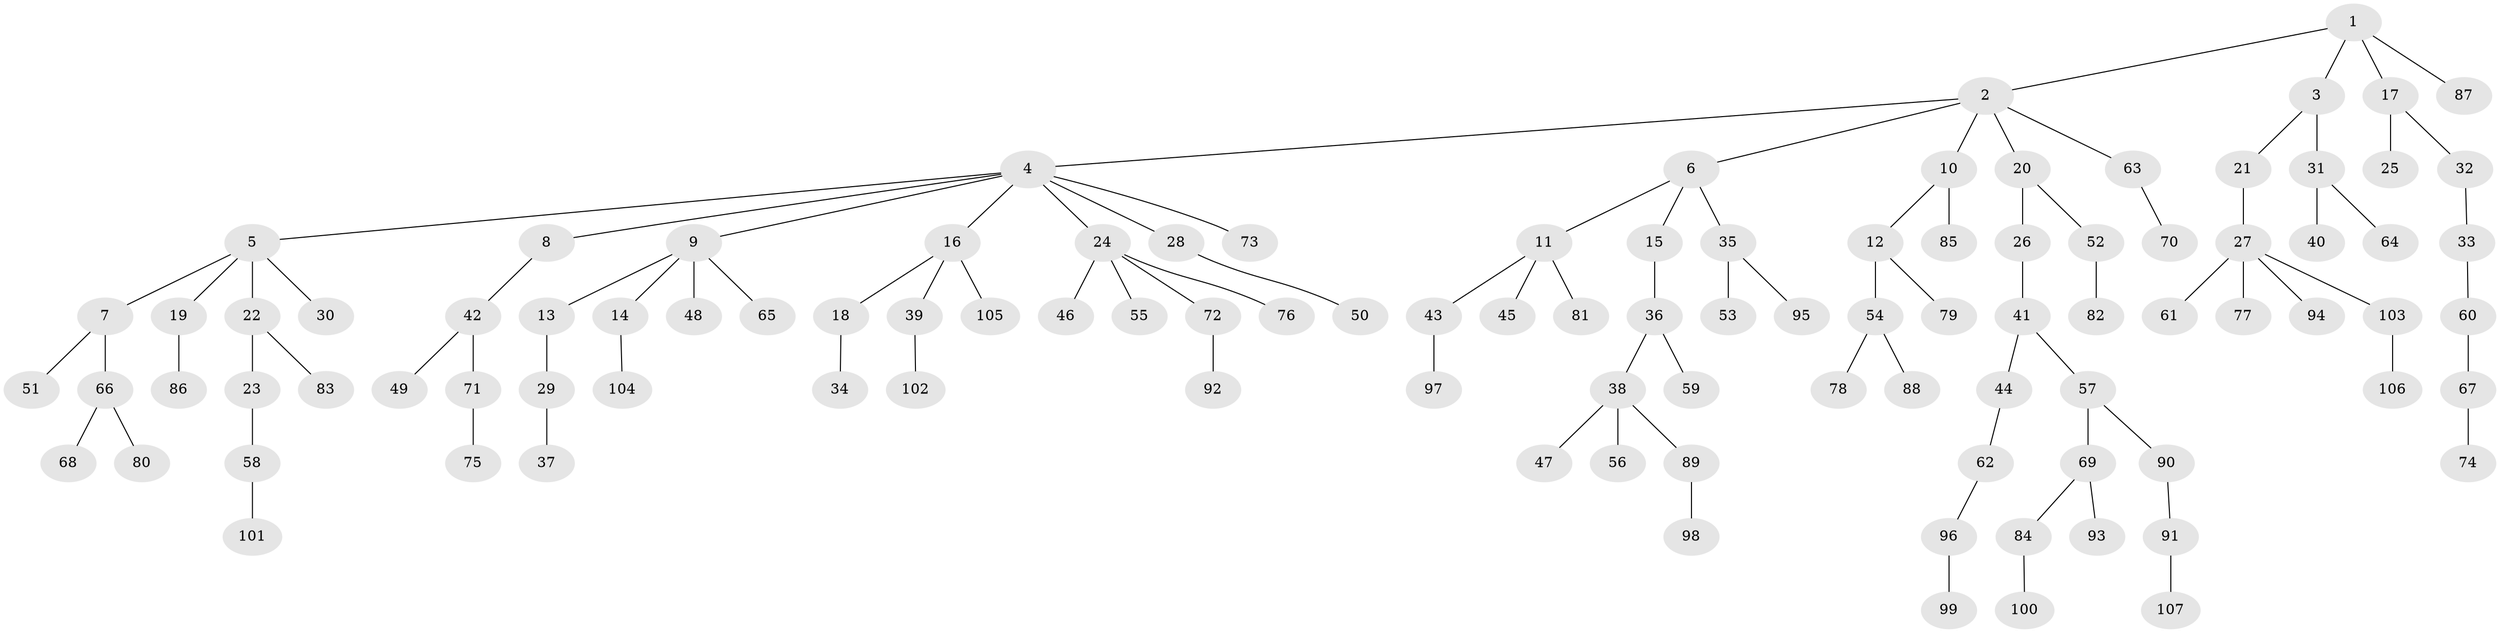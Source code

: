 // Generated by graph-tools (version 1.1) at 2025/36/03/09/25 02:36:40]
// undirected, 107 vertices, 106 edges
graph export_dot {
graph [start="1"]
  node [color=gray90,style=filled];
  1;
  2;
  3;
  4;
  5;
  6;
  7;
  8;
  9;
  10;
  11;
  12;
  13;
  14;
  15;
  16;
  17;
  18;
  19;
  20;
  21;
  22;
  23;
  24;
  25;
  26;
  27;
  28;
  29;
  30;
  31;
  32;
  33;
  34;
  35;
  36;
  37;
  38;
  39;
  40;
  41;
  42;
  43;
  44;
  45;
  46;
  47;
  48;
  49;
  50;
  51;
  52;
  53;
  54;
  55;
  56;
  57;
  58;
  59;
  60;
  61;
  62;
  63;
  64;
  65;
  66;
  67;
  68;
  69;
  70;
  71;
  72;
  73;
  74;
  75;
  76;
  77;
  78;
  79;
  80;
  81;
  82;
  83;
  84;
  85;
  86;
  87;
  88;
  89;
  90;
  91;
  92;
  93;
  94;
  95;
  96;
  97;
  98;
  99;
  100;
  101;
  102;
  103;
  104;
  105;
  106;
  107;
  1 -- 2;
  1 -- 3;
  1 -- 17;
  1 -- 87;
  2 -- 4;
  2 -- 6;
  2 -- 10;
  2 -- 20;
  2 -- 63;
  3 -- 21;
  3 -- 31;
  4 -- 5;
  4 -- 8;
  4 -- 9;
  4 -- 16;
  4 -- 24;
  4 -- 28;
  4 -- 73;
  5 -- 7;
  5 -- 19;
  5 -- 22;
  5 -- 30;
  6 -- 11;
  6 -- 15;
  6 -- 35;
  7 -- 51;
  7 -- 66;
  8 -- 42;
  9 -- 13;
  9 -- 14;
  9 -- 48;
  9 -- 65;
  10 -- 12;
  10 -- 85;
  11 -- 43;
  11 -- 45;
  11 -- 81;
  12 -- 54;
  12 -- 79;
  13 -- 29;
  14 -- 104;
  15 -- 36;
  16 -- 18;
  16 -- 39;
  16 -- 105;
  17 -- 25;
  17 -- 32;
  18 -- 34;
  19 -- 86;
  20 -- 26;
  20 -- 52;
  21 -- 27;
  22 -- 23;
  22 -- 83;
  23 -- 58;
  24 -- 46;
  24 -- 55;
  24 -- 72;
  24 -- 76;
  26 -- 41;
  27 -- 61;
  27 -- 77;
  27 -- 94;
  27 -- 103;
  28 -- 50;
  29 -- 37;
  31 -- 40;
  31 -- 64;
  32 -- 33;
  33 -- 60;
  35 -- 53;
  35 -- 95;
  36 -- 38;
  36 -- 59;
  38 -- 47;
  38 -- 56;
  38 -- 89;
  39 -- 102;
  41 -- 44;
  41 -- 57;
  42 -- 49;
  42 -- 71;
  43 -- 97;
  44 -- 62;
  52 -- 82;
  54 -- 78;
  54 -- 88;
  57 -- 69;
  57 -- 90;
  58 -- 101;
  60 -- 67;
  62 -- 96;
  63 -- 70;
  66 -- 68;
  66 -- 80;
  67 -- 74;
  69 -- 84;
  69 -- 93;
  71 -- 75;
  72 -- 92;
  84 -- 100;
  89 -- 98;
  90 -- 91;
  91 -- 107;
  96 -- 99;
  103 -- 106;
}
